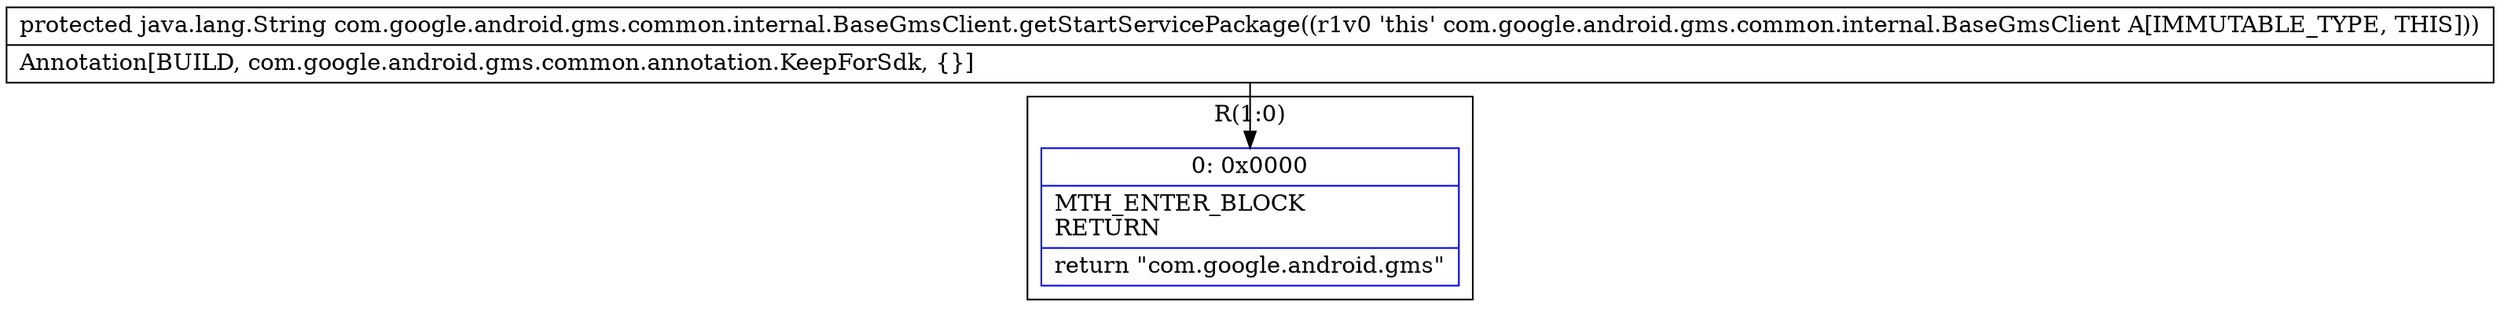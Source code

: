 digraph "CFG forcom.google.android.gms.common.internal.BaseGmsClient.getStartServicePackage()Ljava\/lang\/String;" {
subgraph cluster_Region_976571599 {
label = "R(1:0)";
node [shape=record,color=blue];
Node_0 [shape=record,label="{0\:\ 0x0000|MTH_ENTER_BLOCK\lRETURN\l|return \"com.google.android.gms\"\l}"];
}
MethodNode[shape=record,label="{protected java.lang.String com.google.android.gms.common.internal.BaseGmsClient.getStartServicePackage((r1v0 'this' com.google.android.gms.common.internal.BaseGmsClient A[IMMUTABLE_TYPE, THIS]))  | Annotation[BUILD, com.google.android.gms.common.annotation.KeepForSdk, \{\}]\l}"];
MethodNode -> Node_0;
}

